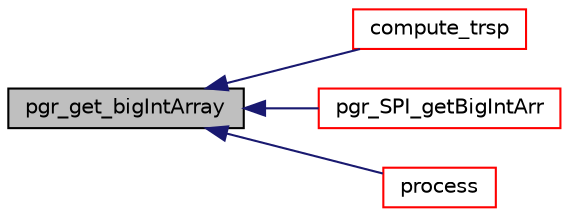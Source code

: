 digraph "pgr_get_bigIntArray"
{
  edge [fontname="Helvetica",fontsize="10",labelfontname="Helvetica",labelfontsize="10"];
  node [fontname="Helvetica",fontsize="10",shape=record];
  rankdir="LR";
  Node3 [label="pgr_get_bigIntArray",height=0.2,width=0.4,color="black", fillcolor="grey75", style="filled", fontcolor="black"];
  Node3 -> Node4 [dir="back",color="midnightblue",fontsize="10",style="solid",fontname="Helvetica"];
  Node4 [label="compute_trsp",height=0.2,width=0.4,color="red", fillcolor="white", style="filled",URL="$new__trsp_8c.html#a4b6c631c8d12b27e5c230ecdb589d414"];
  Node3 -> Node6 [dir="back",color="midnightblue",fontsize="10",style="solid",fontname="Helvetica"];
  Node6 [label="pgr_SPI_getBigIntArr",height=0.2,width=0.4,color="red", fillcolor="white", style="filled",URL="$get__check__data_8h.html#a565f26aa924fff943c074855fea04d59",tooltip="Function returns the values of specified columns in array. "];
  Node3 -> Node9 [dir="back",color="midnightblue",fontsize="10",style="solid",fontname="Helvetica"];
  Node9 [label="process",height=0.2,width=0.4,color="red", fillcolor="white", style="filled",URL="$astar_8c.html#aaaf7184e9c115d16cd3d635bdaadf808"];
}
